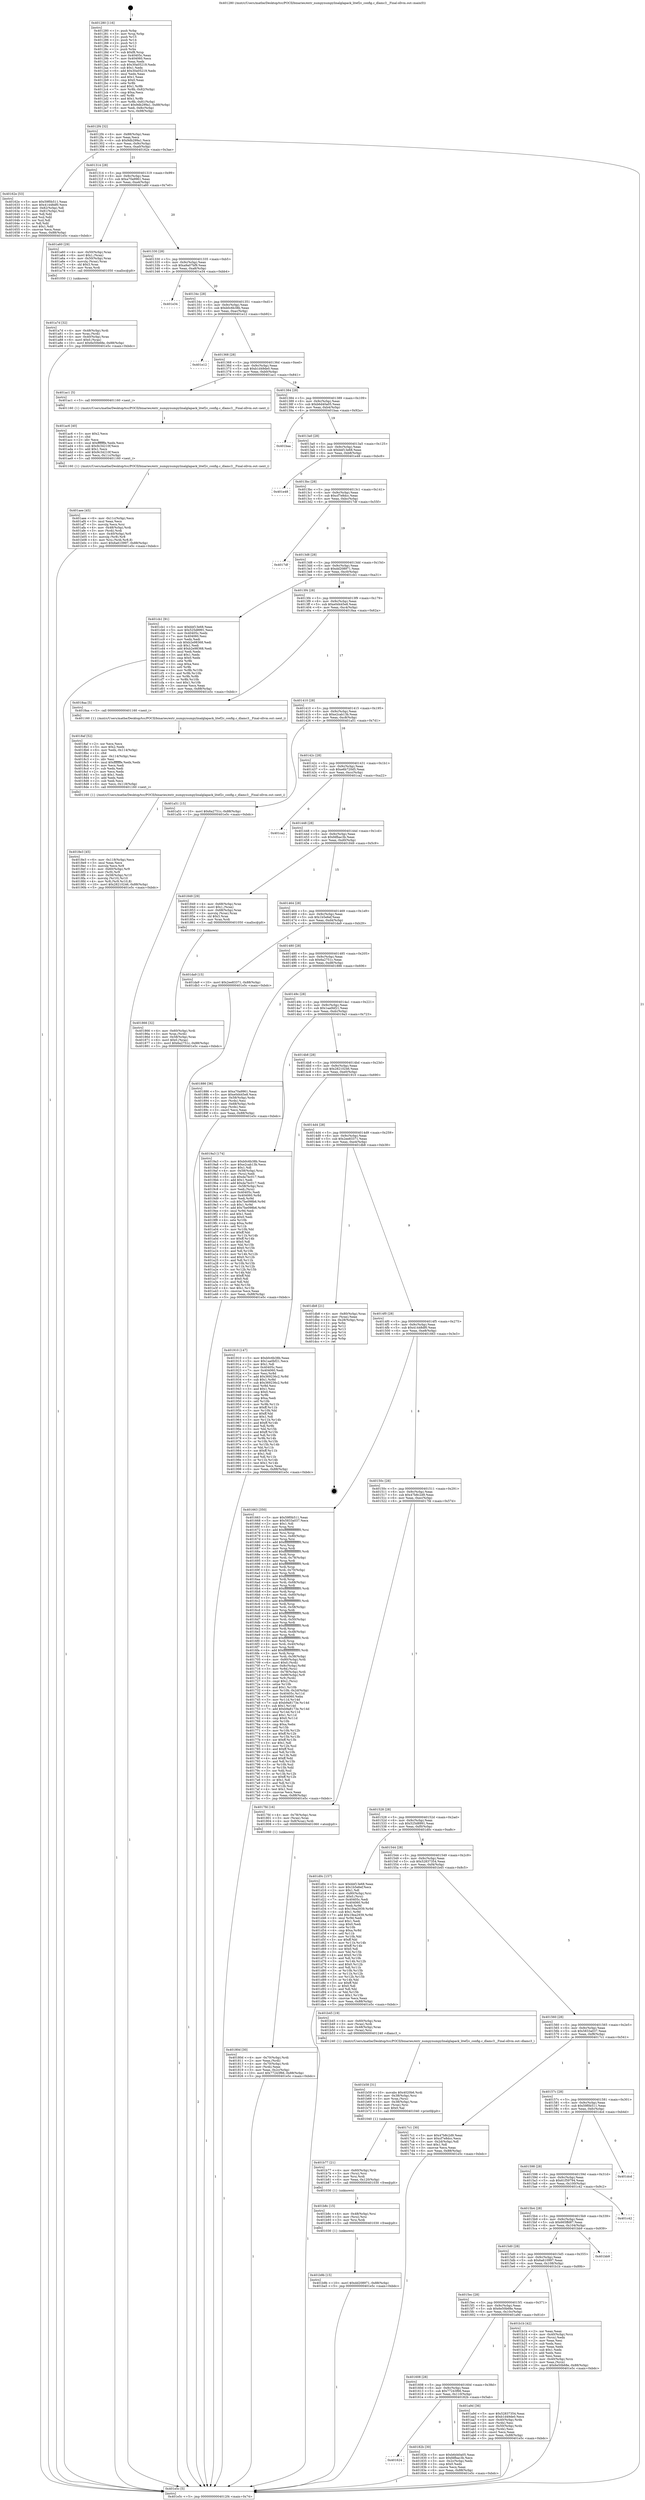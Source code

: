 digraph "0x401280" {
  label = "0x401280 (/mnt/c/Users/mathe/Desktop/tcc/POCII/binaries/extr_numpynumpylinalglapack_litef2c_config.c_dlamc3__Final-ollvm.out::main(0))"
  labelloc = "t"
  node[shape=record]

  Entry [label="",width=0.3,height=0.3,shape=circle,fillcolor=black,style=filled]
  "0x4012f4" [label="{
     0x4012f4 [32]\l
     | [instrs]\l
     &nbsp;&nbsp;0x4012f4 \<+6\>: mov -0x88(%rbp),%eax\l
     &nbsp;&nbsp;0x4012fa \<+2\>: mov %eax,%ecx\l
     &nbsp;&nbsp;0x4012fc \<+6\>: sub $0x9db299a1,%ecx\l
     &nbsp;&nbsp;0x401302 \<+6\>: mov %eax,-0x9c(%rbp)\l
     &nbsp;&nbsp;0x401308 \<+6\>: mov %ecx,-0xa0(%rbp)\l
     &nbsp;&nbsp;0x40130e \<+6\>: je 000000000040162e \<main+0x3ae\>\l
  }"]
  "0x40162e" [label="{
     0x40162e [53]\l
     | [instrs]\l
     &nbsp;&nbsp;0x40162e \<+5\>: mov $0x59f0b511,%eax\l
     &nbsp;&nbsp;0x401633 \<+5\>: mov $0x41448df0,%ecx\l
     &nbsp;&nbsp;0x401638 \<+6\>: mov -0x82(%rbp),%dl\l
     &nbsp;&nbsp;0x40163e \<+7\>: mov -0x81(%rbp),%sil\l
     &nbsp;&nbsp;0x401645 \<+3\>: mov %dl,%dil\l
     &nbsp;&nbsp;0x401648 \<+3\>: and %sil,%dil\l
     &nbsp;&nbsp;0x40164b \<+3\>: xor %sil,%dl\l
     &nbsp;&nbsp;0x40164e \<+3\>: or %dl,%dil\l
     &nbsp;&nbsp;0x401651 \<+4\>: test $0x1,%dil\l
     &nbsp;&nbsp;0x401655 \<+3\>: cmovne %ecx,%eax\l
     &nbsp;&nbsp;0x401658 \<+6\>: mov %eax,-0x88(%rbp)\l
     &nbsp;&nbsp;0x40165e \<+5\>: jmp 0000000000401e5c \<main+0xbdc\>\l
  }"]
  "0x401314" [label="{
     0x401314 [28]\l
     | [instrs]\l
     &nbsp;&nbsp;0x401314 \<+5\>: jmp 0000000000401319 \<main+0x99\>\l
     &nbsp;&nbsp;0x401319 \<+6\>: mov -0x9c(%rbp),%eax\l
     &nbsp;&nbsp;0x40131f \<+5\>: sub $0xa70a9961,%eax\l
     &nbsp;&nbsp;0x401324 \<+6\>: mov %eax,-0xa4(%rbp)\l
     &nbsp;&nbsp;0x40132a \<+6\>: je 0000000000401a60 \<main+0x7e0\>\l
  }"]
  "0x401e5c" [label="{
     0x401e5c [5]\l
     | [instrs]\l
     &nbsp;&nbsp;0x401e5c \<+5\>: jmp 00000000004012f4 \<main+0x74\>\l
  }"]
  "0x401280" [label="{
     0x401280 [116]\l
     | [instrs]\l
     &nbsp;&nbsp;0x401280 \<+1\>: push %rbp\l
     &nbsp;&nbsp;0x401281 \<+3\>: mov %rsp,%rbp\l
     &nbsp;&nbsp;0x401284 \<+2\>: push %r15\l
     &nbsp;&nbsp;0x401286 \<+2\>: push %r14\l
     &nbsp;&nbsp;0x401288 \<+2\>: push %r13\l
     &nbsp;&nbsp;0x40128a \<+2\>: push %r12\l
     &nbsp;&nbsp;0x40128c \<+1\>: push %rbx\l
     &nbsp;&nbsp;0x40128d \<+7\>: sub $0xf8,%rsp\l
     &nbsp;&nbsp;0x401294 \<+7\>: mov 0x40405c,%eax\l
     &nbsp;&nbsp;0x40129b \<+7\>: mov 0x404060,%ecx\l
     &nbsp;&nbsp;0x4012a2 \<+2\>: mov %eax,%edx\l
     &nbsp;&nbsp;0x4012a4 \<+6\>: sub $0x30a05219,%edx\l
     &nbsp;&nbsp;0x4012aa \<+3\>: sub $0x1,%edx\l
     &nbsp;&nbsp;0x4012ad \<+6\>: add $0x30a05219,%edx\l
     &nbsp;&nbsp;0x4012b3 \<+3\>: imul %edx,%eax\l
     &nbsp;&nbsp;0x4012b6 \<+3\>: and $0x1,%eax\l
     &nbsp;&nbsp;0x4012b9 \<+3\>: cmp $0x0,%eax\l
     &nbsp;&nbsp;0x4012bc \<+4\>: sete %r8b\l
     &nbsp;&nbsp;0x4012c0 \<+4\>: and $0x1,%r8b\l
     &nbsp;&nbsp;0x4012c4 \<+7\>: mov %r8b,-0x82(%rbp)\l
     &nbsp;&nbsp;0x4012cb \<+3\>: cmp $0xa,%ecx\l
     &nbsp;&nbsp;0x4012ce \<+4\>: setl %r8b\l
     &nbsp;&nbsp;0x4012d2 \<+4\>: and $0x1,%r8b\l
     &nbsp;&nbsp;0x4012d6 \<+7\>: mov %r8b,-0x81(%rbp)\l
     &nbsp;&nbsp;0x4012dd \<+10\>: movl $0x9db299a1,-0x88(%rbp)\l
     &nbsp;&nbsp;0x4012e7 \<+6\>: mov %edi,-0x8c(%rbp)\l
     &nbsp;&nbsp;0x4012ed \<+7\>: mov %rsi,-0x98(%rbp)\l
  }"]
  Exit [label="",width=0.3,height=0.3,shape=circle,fillcolor=black,style=filled,peripheries=2]
  "0x401a60" [label="{
     0x401a60 [29]\l
     | [instrs]\l
     &nbsp;&nbsp;0x401a60 \<+4\>: mov -0x50(%rbp),%rax\l
     &nbsp;&nbsp;0x401a64 \<+6\>: movl $0x1,(%rax)\l
     &nbsp;&nbsp;0x401a6a \<+4\>: mov -0x50(%rbp),%rax\l
     &nbsp;&nbsp;0x401a6e \<+3\>: movslq (%rax),%rax\l
     &nbsp;&nbsp;0x401a71 \<+4\>: shl $0x3,%rax\l
     &nbsp;&nbsp;0x401a75 \<+3\>: mov %rax,%rdi\l
     &nbsp;&nbsp;0x401a78 \<+5\>: call 0000000000401050 \<malloc@plt\>\l
     | [calls]\l
     &nbsp;&nbsp;0x401050 \{1\} (unknown)\l
  }"]
  "0x401330" [label="{
     0x401330 [28]\l
     | [instrs]\l
     &nbsp;&nbsp;0x401330 \<+5\>: jmp 0000000000401335 \<main+0xb5\>\l
     &nbsp;&nbsp;0x401335 \<+6\>: mov -0x9c(%rbp),%eax\l
     &nbsp;&nbsp;0x40133b \<+5\>: sub $0xa9a07bf9,%eax\l
     &nbsp;&nbsp;0x401340 \<+6\>: mov %eax,-0xa8(%rbp)\l
     &nbsp;&nbsp;0x401346 \<+6\>: je 0000000000401e34 \<main+0xbb4\>\l
  }"]
  "0x401b9b" [label="{
     0x401b9b [15]\l
     | [instrs]\l
     &nbsp;&nbsp;0x401b9b \<+10\>: movl $0xdd208971,-0x88(%rbp)\l
     &nbsp;&nbsp;0x401ba5 \<+5\>: jmp 0000000000401e5c \<main+0xbdc\>\l
  }"]
  "0x401e34" [label="{
     0x401e34\l
  }", style=dashed]
  "0x40134c" [label="{
     0x40134c [28]\l
     | [instrs]\l
     &nbsp;&nbsp;0x40134c \<+5\>: jmp 0000000000401351 \<main+0xd1\>\l
     &nbsp;&nbsp;0x401351 \<+6\>: mov -0x9c(%rbp),%eax\l
     &nbsp;&nbsp;0x401357 \<+5\>: sub $0xb0c6b38b,%eax\l
     &nbsp;&nbsp;0x40135c \<+6\>: mov %eax,-0xac(%rbp)\l
     &nbsp;&nbsp;0x401362 \<+6\>: je 0000000000401e12 \<main+0xb92\>\l
  }"]
  "0x401b8c" [label="{
     0x401b8c [15]\l
     | [instrs]\l
     &nbsp;&nbsp;0x401b8c \<+4\>: mov -0x48(%rbp),%rsi\l
     &nbsp;&nbsp;0x401b90 \<+3\>: mov (%rsi),%rsi\l
     &nbsp;&nbsp;0x401b93 \<+3\>: mov %rsi,%rdi\l
     &nbsp;&nbsp;0x401b96 \<+5\>: call 0000000000401030 \<free@plt\>\l
     | [calls]\l
     &nbsp;&nbsp;0x401030 \{1\} (unknown)\l
  }"]
  "0x401e12" [label="{
     0x401e12\l
  }", style=dashed]
  "0x401368" [label="{
     0x401368 [28]\l
     | [instrs]\l
     &nbsp;&nbsp;0x401368 \<+5\>: jmp 000000000040136d \<main+0xed\>\l
     &nbsp;&nbsp;0x40136d \<+6\>: mov -0x9c(%rbp),%eax\l
     &nbsp;&nbsp;0x401373 \<+5\>: sub $0xb1d49de0,%eax\l
     &nbsp;&nbsp;0x401378 \<+6\>: mov %eax,-0xb0(%rbp)\l
     &nbsp;&nbsp;0x40137e \<+6\>: je 0000000000401ac1 \<main+0x841\>\l
  }"]
  "0x401b77" [label="{
     0x401b77 [21]\l
     | [instrs]\l
     &nbsp;&nbsp;0x401b77 \<+4\>: mov -0x60(%rbp),%rsi\l
     &nbsp;&nbsp;0x401b7b \<+3\>: mov (%rsi),%rsi\l
     &nbsp;&nbsp;0x401b7e \<+3\>: mov %rsi,%rdi\l
     &nbsp;&nbsp;0x401b81 \<+6\>: mov %eax,-0x120(%rbp)\l
     &nbsp;&nbsp;0x401b87 \<+5\>: call 0000000000401030 \<free@plt\>\l
     | [calls]\l
     &nbsp;&nbsp;0x401030 \{1\} (unknown)\l
  }"]
  "0x401ac1" [label="{
     0x401ac1 [5]\l
     | [instrs]\l
     &nbsp;&nbsp;0x401ac1 \<+5\>: call 0000000000401160 \<next_i\>\l
     | [calls]\l
     &nbsp;&nbsp;0x401160 \{1\} (/mnt/c/Users/mathe/Desktop/tcc/POCII/binaries/extr_numpynumpylinalglapack_litef2c_config.c_dlamc3__Final-ollvm.out::next_i)\l
  }"]
  "0x401384" [label="{
     0x401384 [28]\l
     | [instrs]\l
     &nbsp;&nbsp;0x401384 \<+5\>: jmp 0000000000401389 \<main+0x109\>\l
     &nbsp;&nbsp;0x401389 \<+6\>: mov -0x9c(%rbp),%eax\l
     &nbsp;&nbsp;0x40138f \<+5\>: sub $0xb6d40a05,%eax\l
     &nbsp;&nbsp;0x401394 \<+6\>: mov %eax,-0xb4(%rbp)\l
     &nbsp;&nbsp;0x40139a \<+6\>: je 0000000000401baa \<main+0x92a\>\l
  }"]
  "0x401b58" [label="{
     0x401b58 [31]\l
     | [instrs]\l
     &nbsp;&nbsp;0x401b58 \<+10\>: movabs $0x4020b6,%rdi\l
     &nbsp;&nbsp;0x401b62 \<+4\>: mov -0x38(%rbp),%rsi\l
     &nbsp;&nbsp;0x401b66 \<+3\>: mov %rax,(%rsi)\l
     &nbsp;&nbsp;0x401b69 \<+4\>: mov -0x38(%rbp),%rax\l
     &nbsp;&nbsp;0x401b6d \<+3\>: mov (%rax),%rsi\l
     &nbsp;&nbsp;0x401b70 \<+2\>: mov $0x0,%al\l
     &nbsp;&nbsp;0x401b72 \<+5\>: call 0000000000401040 \<printf@plt\>\l
     | [calls]\l
     &nbsp;&nbsp;0x401040 \{1\} (unknown)\l
  }"]
  "0x401baa" [label="{
     0x401baa\l
  }", style=dashed]
  "0x4013a0" [label="{
     0x4013a0 [28]\l
     | [instrs]\l
     &nbsp;&nbsp;0x4013a0 \<+5\>: jmp 00000000004013a5 \<main+0x125\>\l
     &nbsp;&nbsp;0x4013a5 \<+6\>: mov -0x9c(%rbp),%eax\l
     &nbsp;&nbsp;0x4013ab \<+5\>: sub $0xbbf13e68,%eax\l
     &nbsp;&nbsp;0x4013b0 \<+6\>: mov %eax,-0xb8(%rbp)\l
     &nbsp;&nbsp;0x4013b6 \<+6\>: je 0000000000401e48 \<main+0xbc8\>\l
  }"]
  "0x401aee" [label="{
     0x401aee [45]\l
     | [instrs]\l
     &nbsp;&nbsp;0x401aee \<+6\>: mov -0x11c(%rbp),%ecx\l
     &nbsp;&nbsp;0x401af4 \<+3\>: imul %eax,%ecx\l
     &nbsp;&nbsp;0x401af7 \<+3\>: movslq %ecx,%rsi\l
     &nbsp;&nbsp;0x401afa \<+4\>: mov -0x48(%rbp),%rdi\l
     &nbsp;&nbsp;0x401afe \<+3\>: mov (%rdi),%rdi\l
     &nbsp;&nbsp;0x401b01 \<+4\>: mov -0x40(%rbp),%r8\l
     &nbsp;&nbsp;0x401b05 \<+3\>: movslq (%r8),%r8\l
     &nbsp;&nbsp;0x401b08 \<+4\>: mov %rsi,(%rdi,%r8,8)\l
     &nbsp;&nbsp;0x401b0c \<+10\>: movl $0x6a610997,-0x88(%rbp)\l
     &nbsp;&nbsp;0x401b16 \<+5\>: jmp 0000000000401e5c \<main+0xbdc\>\l
  }"]
  "0x401e48" [label="{
     0x401e48\l
  }", style=dashed]
  "0x4013bc" [label="{
     0x4013bc [28]\l
     | [instrs]\l
     &nbsp;&nbsp;0x4013bc \<+5\>: jmp 00000000004013c1 \<main+0x141\>\l
     &nbsp;&nbsp;0x4013c1 \<+6\>: mov -0x9c(%rbp),%eax\l
     &nbsp;&nbsp;0x4013c7 \<+5\>: sub $0xcf7e8dcc,%eax\l
     &nbsp;&nbsp;0x4013cc \<+6\>: mov %eax,-0xbc(%rbp)\l
     &nbsp;&nbsp;0x4013d2 \<+6\>: je 00000000004017df \<main+0x55f\>\l
  }"]
  "0x401ac6" [label="{
     0x401ac6 [40]\l
     | [instrs]\l
     &nbsp;&nbsp;0x401ac6 \<+5\>: mov $0x2,%ecx\l
     &nbsp;&nbsp;0x401acb \<+1\>: cltd\l
     &nbsp;&nbsp;0x401acc \<+2\>: idiv %ecx\l
     &nbsp;&nbsp;0x401ace \<+6\>: imul $0xfffffffe,%edx,%ecx\l
     &nbsp;&nbsp;0x401ad4 \<+6\>: sub $0x9c34210f,%ecx\l
     &nbsp;&nbsp;0x401ada \<+3\>: add $0x1,%ecx\l
     &nbsp;&nbsp;0x401add \<+6\>: add $0x9c34210f,%ecx\l
     &nbsp;&nbsp;0x401ae3 \<+6\>: mov %ecx,-0x11c(%rbp)\l
     &nbsp;&nbsp;0x401ae9 \<+5\>: call 0000000000401160 \<next_i\>\l
     | [calls]\l
     &nbsp;&nbsp;0x401160 \{1\} (/mnt/c/Users/mathe/Desktop/tcc/POCII/binaries/extr_numpynumpylinalglapack_litef2c_config.c_dlamc3__Final-ollvm.out::next_i)\l
  }"]
  "0x4017df" [label="{
     0x4017df\l
  }", style=dashed]
  "0x4013d8" [label="{
     0x4013d8 [28]\l
     | [instrs]\l
     &nbsp;&nbsp;0x4013d8 \<+5\>: jmp 00000000004013dd \<main+0x15d\>\l
     &nbsp;&nbsp;0x4013dd \<+6\>: mov -0x9c(%rbp),%eax\l
     &nbsp;&nbsp;0x4013e3 \<+5\>: sub $0xdd208971,%eax\l
     &nbsp;&nbsp;0x4013e8 \<+6\>: mov %eax,-0xc0(%rbp)\l
     &nbsp;&nbsp;0x4013ee \<+6\>: je 0000000000401cb1 \<main+0xa31\>\l
  }"]
  "0x401a7d" [label="{
     0x401a7d [32]\l
     | [instrs]\l
     &nbsp;&nbsp;0x401a7d \<+4\>: mov -0x48(%rbp),%rdi\l
     &nbsp;&nbsp;0x401a81 \<+3\>: mov %rax,(%rdi)\l
     &nbsp;&nbsp;0x401a84 \<+4\>: mov -0x40(%rbp),%rax\l
     &nbsp;&nbsp;0x401a88 \<+6\>: movl $0x0,(%rax)\l
     &nbsp;&nbsp;0x401a8e \<+10\>: movl $0x6e50b68e,-0x88(%rbp)\l
     &nbsp;&nbsp;0x401a98 \<+5\>: jmp 0000000000401e5c \<main+0xbdc\>\l
  }"]
  "0x401cb1" [label="{
     0x401cb1 [91]\l
     | [instrs]\l
     &nbsp;&nbsp;0x401cb1 \<+5\>: mov $0xbbf13e68,%eax\l
     &nbsp;&nbsp;0x401cb6 \<+5\>: mov $0x525d8991,%ecx\l
     &nbsp;&nbsp;0x401cbb \<+7\>: mov 0x40405c,%edx\l
     &nbsp;&nbsp;0x401cc2 \<+7\>: mov 0x404060,%esi\l
     &nbsp;&nbsp;0x401cc9 \<+2\>: mov %edx,%edi\l
     &nbsp;&nbsp;0x401ccb \<+6\>: sub $0xb2e98368,%edi\l
     &nbsp;&nbsp;0x401cd1 \<+3\>: sub $0x1,%edi\l
     &nbsp;&nbsp;0x401cd4 \<+6\>: add $0xb2e98368,%edi\l
     &nbsp;&nbsp;0x401cda \<+3\>: imul %edi,%edx\l
     &nbsp;&nbsp;0x401cdd \<+3\>: and $0x1,%edx\l
     &nbsp;&nbsp;0x401ce0 \<+3\>: cmp $0x0,%edx\l
     &nbsp;&nbsp;0x401ce3 \<+4\>: sete %r8b\l
     &nbsp;&nbsp;0x401ce7 \<+3\>: cmp $0xa,%esi\l
     &nbsp;&nbsp;0x401cea \<+4\>: setl %r9b\l
     &nbsp;&nbsp;0x401cee \<+3\>: mov %r8b,%r10b\l
     &nbsp;&nbsp;0x401cf1 \<+3\>: and %r9b,%r10b\l
     &nbsp;&nbsp;0x401cf4 \<+3\>: xor %r9b,%r8b\l
     &nbsp;&nbsp;0x401cf7 \<+3\>: or %r8b,%r10b\l
     &nbsp;&nbsp;0x401cfa \<+4\>: test $0x1,%r10b\l
     &nbsp;&nbsp;0x401cfe \<+3\>: cmovne %ecx,%eax\l
     &nbsp;&nbsp;0x401d01 \<+6\>: mov %eax,-0x88(%rbp)\l
     &nbsp;&nbsp;0x401d07 \<+5\>: jmp 0000000000401e5c \<main+0xbdc\>\l
  }"]
  "0x4013f4" [label="{
     0x4013f4 [28]\l
     | [instrs]\l
     &nbsp;&nbsp;0x4013f4 \<+5\>: jmp 00000000004013f9 \<main+0x179\>\l
     &nbsp;&nbsp;0x4013f9 \<+6\>: mov -0x9c(%rbp),%eax\l
     &nbsp;&nbsp;0x4013ff \<+5\>: sub $0xe0d445e8,%eax\l
     &nbsp;&nbsp;0x401404 \<+6\>: mov %eax,-0xc4(%rbp)\l
     &nbsp;&nbsp;0x40140a \<+6\>: je 00000000004018aa \<main+0x62a\>\l
  }"]
  "0x4018e3" [label="{
     0x4018e3 [45]\l
     | [instrs]\l
     &nbsp;&nbsp;0x4018e3 \<+6\>: mov -0x118(%rbp),%ecx\l
     &nbsp;&nbsp;0x4018e9 \<+3\>: imul %eax,%ecx\l
     &nbsp;&nbsp;0x4018ec \<+3\>: movslq %ecx,%r8\l
     &nbsp;&nbsp;0x4018ef \<+4\>: mov -0x60(%rbp),%r9\l
     &nbsp;&nbsp;0x4018f3 \<+3\>: mov (%r9),%r9\l
     &nbsp;&nbsp;0x4018f6 \<+4\>: mov -0x58(%rbp),%r10\l
     &nbsp;&nbsp;0x4018fa \<+3\>: movslq (%r10),%r10\l
     &nbsp;&nbsp;0x4018fd \<+4\>: mov %r8,(%r9,%r10,8)\l
     &nbsp;&nbsp;0x401901 \<+10\>: movl $0x28210246,-0x88(%rbp)\l
     &nbsp;&nbsp;0x40190b \<+5\>: jmp 0000000000401e5c \<main+0xbdc\>\l
  }"]
  "0x4018aa" [label="{
     0x4018aa [5]\l
     | [instrs]\l
     &nbsp;&nbsp;0x4018aa \<+5\>: call 0000000000401160 \<next_i\>\l
     | [calls]\l
     &nbsp;&nbsp;0x401160 \{1\} (/mnt/c/Users/mathe/Desktop/tcc/POCII/binaries/extr_numpynumpylinalglapack_litef2c_config.c_dlamc3__Final-ollvm.out::next_i)\l
  }"]
  "0x401410" [label="{
     0x401410 [28]\l
     | [instrs]\l
     &nbsp;&nbsp;0x401410 \<+5\>: jmp 0000000000401415 \<main+0x195\>\l
     &nbsp;&nbsp;0x401415 \<+6\>: mov -0x9c(%rbp),%eax\l
     &nbsp;&nbsp;0x40141b \<+5\>: sub $0xe2cab13b,%eax\l
     &nbsp;&nbsp;0x401420 \<+6\>: mov %eax,-0xc8(%rbp)\l
     &nbsp;&nbsp;0x401426 \<+6\>: je 0000000000401a51 \<main+0x7d1\>\l
  }"]
  "0x4018af" [label="{
     0x4018af [52]\l
     | [instrs]\l
     &nbsp;&nbsp;0x4018af \<+2\>: xor %ecx,%ecx\l
     &nbsp;&nbsp;0x4018b1 \<+5\>: mov $0x2,%edx\l
     &nbsp;&nbsp;0x4018b6 \<+6\>: mov %edx,-0x114(%rbp)\l
     &nbsp;&nbsp;0x4018bc \<+1\>: cltd\l
     &nbsp;&nbsp;0x4018bd \<+6\>: mov -0x114(%rbp),%esi\l
     &nbsp;&nbsp;0x4018c3 \<+2\>: idiv %esi\l
     &nbsp;&nbsp;0x4018c5 \<+6\>: imul $0xfffffffe,%edx,%edx\l
     &nbsp;&nbsp;0x4018cb \<+2\>: mov %ecx,%edi\l
     &nbsp;&nbsp;0x4018cd \<+2\>: sub %edx,%edi\l
     &nbsp;&nbsp;0x4018cf \<+2\>: mov %ecx,%edx\l
     &nbsp;&nbsp;0x4018d1 \<+3\>: sub $0x1,%edx\l
     &nbsp;&nbsp;0x4018d4 \<+2\>: add %edx,%edi\l
     &nbsp;&nbsp;0x4018d6 \<+2\>: sub %edi,%ecx\l
     &nbsp;&nbsp;0x4018d8 \<+6\>: mov %ecx,-0x118(%rbp)\l
     &nbsp;&nbsp;0x4018de \<+5\>: call 0000000000401160 \<next_i\>\l
     | [calls]\l
     &nbsp;&nbsp;0x401160 \{1\} (/mnt/c/Users/mathe/Desktop/tcc/POCII/binaries/extr_numpynumpylinalglapack_litef2c_config.c_dlamc3__Final-ollvm.out::next_i)\l
  }"]
  "0x401a51" [label="{
     0x401a51 [15]\l
     | [instrs]\l
     &nbsp;&nbsp;0x401a51 \<+10\>: movl $0x6a2751c,-0x88(%rbp)\l
     &nbsp;&nbsp;0x401a5b \<+5\>: jmp 0000000000401e5c \<main+0xbdc\>\l
  }"]
  "0x40142c" [label="{
     0x40142c [28]\l
     | [instrs]\l
     &nbsp;&nbsp;0x40142c \<+5\>: jmp 0000000000401431 \<main+0x1b1\>\l
     &nbsp;&nbsp;0x401431 \<+6\>: mov -0x9c(%rbp),%eax\l
     &nbsp;&nbsp;0x401437 \<+5\>: sub $0xe6b720d5,%eax\l
     &nbsp;&nbsp;0x40143c \<+6\>: mov %eax,-0xcc(%rbp)\l
     &nbsp;&nbsp;0x401442 \<+6\>: je 0000000000401ca2 \<main+0xa22\>\l
  }"]
  "0x401866" [label="{
     0x401866 [32]\l
     | [instrs]\l
     &nbsp;&nbsp;0x401866 \<+4\>: mov -0x60(%rbp),%rdi\l
     &nbsp;&nbsp;0x40186a \<+3\>: mov %rax,(%rdi)\l
     &nbsp;&nbsp;0x40186d \<+4\>: mov -0x58(%rbp),%rax\l
     &nbsp;&nbsp;0x401871 \<+6\>: movl $0x0,(%rax)\l
     &nbsp;&nbsp;0x401877 \<+10\>: movl $0x6a2751c,-0x88(%rbp)\l
     &nbsp;&nbsp;0x401881 \<+5\>: jmp 0000000000401e5c \<main+0xbdc\>\l
  }"]
  "0x401ca2" [label="{
     0x401ca2\l
  }", style=dashed]
  "0x401448" [label="{
     0x401448 [28]\l
     | [instrs]\l
     &nbsp;&nbsp;0x401448 \<+5\>: jmp 000000000040144d \<main+0x1cd\>\l
     &nbsp;&nbsp;0x40144d \<+6\>: mov -0x9c(%rbp),%eax\l
     &nbsp;&nbsp;0x401453 \<+5\>: sub $0xfdfbac3b,%eax\l
     &nbsp;&nbsp;0x401458 \<+6\>: mov %eax,-0xd0(%rbp)\l
     &nbsp;&nbsp;0x40145e \<+6\>: je 0000000000401849 \<main+0x5c9\>\l
  }"]
  "0x401624" [label="{
     0x401624\l
  }", style=dashed]
  "0x401849" [label="{
     0x401849 [29]\l
     | [instrs]\l
     &nbsp;&nbsp;0x401849 \<+4\>: mov -0x68(%rbp),%rax\l
     &nbsp;&nbsp;0x40184d \<+6\>: movl $0x1,(%rax)\l
     &nbsp;&nbsp;0x401853 \<+4\>: mov -0x68(%rbp),%rax\l
     &nbsp;&nbsp;0x401857 \<+3\>: movslq (%rax),%rax\l
     &nbsp;&nbsp;0x40185a \<+4\>: shl $0x3,%rax\l
     &nbsp;&nbsp;0x40185e \<+3\>: mov %rax,%rdi\l
     &nbsp;&nbsp;0x401861 \<+5\>: call 0000000000401050 \<malloc@plt\>\l
     | [calls]\l
     &nbsp;&nbsp;0x401050 \{1\} (unknown)\l
  }"]
  "0x401464" [label="{
     0x401464 [28]\l
     | [instrs]\l
     &nbsp;&nbsp;0x401464 \<+5\>: jmp 0000000000401469 \<main+0x1e9\>\l
     &nbsp;&nbsp;0x401469 \<+6\>: mov -0x9c(%rbp),%eax\l
     &nbsp;&nbsp;0x40146f \<+5\>: sub $0x1b5e6ef,%eax\l
     &nbsp;&nbsp;0x401474 \<+6\>: mov %eax,-0xd4(%rbp)\l
     &nbsp;&nbsp;0x40147a \<+6\>: je 0000000000401da9 \<main+0xb29\>\l
  }"]
  "0x40182b" [label="{
     0x40182b [30]\l
     | [instrs]\l
     &nbsp;&nbsp;0x40182b \<+5\>: mov $0xb6d40a05,%eax\l
     &nbsp;&nbsp;0x401830 \<+5\>: mov $0xfdfbac3b,%ecx\l
     &nbsp;&nbsp;0x401835 \<+3\>: mov -0x2c(%rbp),%edx\l
     &nbsp;&nbsp;0x401838 \<+3\>: cmp $0x0,%edx\l
     &nbsp;&nbsp;0x40183b \<+3\>: cmove %ecx,%eax\l
     &nbsp;&nbsp;0x40183e \<+6\>: mov %eax,-0x88(%rbp)\l
     &nbsp;&nbsp;0x401844 \<+5\>: jmp 0000000000401e5c \<main+0xbdc\>\l
  }"]
  "0x401da9" [label="{
     0x401da9 [15]\l
     | [instrs]\l
     &nbsp;&nbsp;0x401da9 \<+10\>: movl $0x2ee83371,-0x88(%rbp)\l
     &nbsp;&nbsp;0x401db3 \<+5\>: jmp 0000000000401e5c \<main+0xbdc\>\l
  }"]
  "0x401480" [label="{
     0x401480 [28]\l
     | [instrs]\l
     &nbsp;&nbsp;0x401480 \<+5\>: jmp 0000000000401485 \<main+0x205\>\l
     &nbsp;&nbsp;0x401485 \<+6\>: mov -0x9c(%rbp),%eax\l
     &nbsp;&nbsp;0x40148b \<+5\>: sub $0x6a2751c,%eax\l
     &nbsp;&nbsp;0x401490 \<+6\>: mov %eax,-0xd8(%rbp)\l
     &nbsp;&nbsp;0x401496 \<+6\>: je 0000000000401886 \<main+0x606\>\l
  }"]
  "0x401608" [label="{
     0x401608 [28]\l
     | [instrs]\l
     &nbsp;&nbsp;0x401608 \<+5\>: jmp 000000000040160d \<main+0x38d\>\l
     &nbsp;&nbsp;0x40160d \<+6\>: mov -0x9c(%rbp),%eax\l
     &nbsp;&nbsp;0x401613 \<+5\>: sub $0x77243f66,%eax\l
     &nbsp;&nbsp;0x401618 \<+6\>: mov %eax,-0x110(%rbp)\l
     &nbsp;&nbsp;0x40161e \<+6\>: je 000000000040182b \<main+0x5ab\>\l
  }"]
  "0x401886" [label="{
     0x401886 [36]\l
     | [instrs]\l
     &nbsp;&nbsp;0x401886 \<+5\>: mov $0xa70a9961,%eax\l
     &nbsp;&nbsp;0x40188b \<+5\>: mov $0xe0d445e8,%ecx\l
     &nbsp;&nbsp;0x401890 \<+4\>: mov -0x58(%rbp),%rdx\l
     &nbsp;&nbsp;0x401894 \<+2\>: mov (%rdx),%esi\l
     &nbsp;&nbsp;0x401896 \<+4\>: mov -0x68(%rbp),%rdx\l
     &nbsp;&nbsp;0x40189a \<+2\>: cmp (%rdx),%esi\l
     &nbsp;&nbsp;0x40189c \<+3\>: cmovl %ecx,%eax\l
     &nbsp;&nbsp;0x40189f \<+6\>: mov %eax,-0x88(%rbp)\l
     &nbsp;&nbsp;0x4018a5 \<+5\>: jmp 0000000000401e5c \<main+0xbdc\>\l
  }"]
  "0x40149c" [label="{
     0x40149c [28]\l
     | [instrs]\l
     &nbsp;&nbsp;0x40149c \<+5\>: jmp 00000000004014a1 \<main+0x221\>\l
     &nbsp;&nbsp;0x4014a1 \<+6\>: mov -0x9c(%rbp),%eax\l
     &nbsp;&nbsp;0x4014a7 \<+5\>: sub $0x1aa0bf21,%eax\l
     &nbsp;&nbsp;0x4014ac \<+6\>: mov %eax,-0xdc(%rbp)\l
     &nbsp;&nbsp;0x4014b2 \<+6\>: je 00000000004019a3 \<main+0x723\>\l
  }"]
  "0x401a9d" [label="{
     0x401a9d [36]\l
     | [instrs]\l
     &nbsp;&nbsp;0x401a9d \<+5\>: mov $0x52837354,%eax\l
     &nbsp;&nbsp;0x401aa2 \<+5\>: mov $0xb1d49de0,%ecx\l
     &nbsp;&nbsp;0x401aa7 \<+4\>: mov -0x40(%rbp),%rdx\l
     &nbsp;&nbsp;0x401aab \<+2\>: mov (%rdx),%esi\l
     &nbsp;&nbsp;0x401aad \<+4\>: mov -0x50(%rbp),%rdx\l
     &nbsp;&nbsp;0x401ab1 \<+2\>: cmp (%rdx),%esi\l
     &nbsp;&nbsp;0x401ab3 \<+3\>: cmovl %ecx,%eax\l
     &nbsp;&nbsp;0x401ab6 \<+6\>: mov %eax,-0x88(%rbp)\l
     &nbsp;&nbsp;0x401abc \<+5\>: jmp 0000000000401e5c \<main+0xbdc\>\l
  }"]
  "0x4019a3" [label="{
     0x4019a3 [174]\l
     | [instrs]\l
     &nbsp;&nbsp;0x4019a3 \<+5\>: mov $0xb0c6b38b,%eax\l
     &nbsp;&nbsp;0x4019a8 \<+5\>: mov $0xe2cab13b,%ecx\l
     &nbsp;&nbsp;0x4019ad \<+2\>: mov $0x1,%dl\l
     &nbsp;&nbsp;0x4019af \<+4\>: mov -0x58(%rbp),%rsi\l
     &nbsp;&nbsp;0x4019b3 \<+2\>: mov (%rsi),%edi\l
     &nbsp;&nbsp;0x4019b5 \<+6\>: sub $0xda7bc017,%edi\l
     &nbsp;&nbsp;0x4019bb \<+3\>: add $0x1,%edi\l
     &nbsp;&nbsp;0x4019be \<+6\>: add $0xda7bc017,%edi\l
     &nbsp;&nbsp;0x4019c4 \<+4\>: mov -0x58(%rbp),%rsi\l
     &nbsp;&nbsp;0x4019c8 \<+2\>: mov %edi,(%rsi)\l
     &nbsp;&nbsp;0x4019ca \<+7\>: mov 0x40405c,%edi\l
     &nbsp;&nbsp;0x4019d1 \<+8\>: mov 0x404060,%r8d\l
     &nbsp;&nbsp;0x4019d9 \<+3\>: mov %edi,%r9d\l
     &nbsp;&nbsp;0x4019dc \<+7\>: sub $0x7be098b6,%r9d\l
     &nbsp;&nbsp;0x4019e3 \<+4\>: sub $0x1,%r9d\l
     &nbsp;&nbsp;0x4019e7 \<+7\>: add $0x7be098b6,%r9d\l
     &nbsp;&nbsp;0x4019ee \<+4\>: imul %r9d,%edi\l
     &nbsp;&nbsp;0x4019f2 \<+3\>: and $0x1,%edi\l
     &nbsp;&nbsp;0x4019f5 \<+3\>: cmp $0x0,%edi\l
     &nbsp;&nbsp;0x4019f8 \<+4\>: sete %r10b\l
     &nbsp;&nbsp;0x4019fc \<+4\>: cmp $0xa,%r8d\l
     &nbsp;&nbsp;0x401a00 \<+4\>: setl %r11b\l
     &nbsp;&nbsp;0x401a04 \<+3\>: mov %r10b,%bl\l
     &nbsp;&nbsp;0x401a07 \<+3\>: xor $0xff,%bl\l
     &nbsp;&nbsp;0x401a0a \<+3\>: mov %r11b,%r14b\l
     &nbsp;&nbsp;0x401a0d \<+4\>: xor $0xff,%r14b\l
     &nbsp;&nbsp;0x401a11 \<+3\>: xor $0x0,%dl\l
     &nbsp;&nbsp;0x401a14 \<+3\>: mov %bl,%r15b\l
     &nbsp;&nbsp;0x401a17 \<+4\>: and $0x0,%r15b\l
     &nbsp;&nbsp;0x401a1b \<+3\>: and %dl,%r10b\l
     &nbsp;&nbsp;0x401a1e \<+3\>: mov %r14b,%r12b\l
     &nbsp;&nbsp;0x401a21 \<+4\>: and $0x0,%r12b\l
     &nbsp;&nbsp;0x401a25 \<+3\>: and %dl,%r11b\l
     &nbsp;&nbsp;0x401a28 \<+3\>: or %r10b,%r15b\l
     &nbsp;&nbsp;0x401a2b \<+3\>: or %r11b,%r12b\l
     &nbsp;&nbsp;0x401a2e \<+3\>: xor %r12b,%r15b\l
     &nbsp;&nbsp;0x401a31 \<+3\>: or %r14b,%bl\l
     &nbsp;&nbsp;0x401a34 \<+3\>: xor $0xff,%bl\l
     &nbsp;&nbsp;0x401a37 \<+3\>: or $0x0,%dl\l
     &nbsp;&nbsp;0x401a3a \<+2\>: and %dl,%bl\l
     &nbsp;&nbsp;0x401a3c \<+3\>: or %bl,%r15b\l
     &nbsp;&nbsp;0x401a3f \<+4\>: test $0x1,%r15b\l
     &nbsp;&nbsp;0x401a43 \<+3\>: cmovne %ecx,%eax\l
     &nbsp;&nbsp;0x401a46 \<+6\>: mov %eax,-0x88(%rbp)\l
     &nbsp;&nbsp;0x401a4c \<+5\>: jmp 0000000000401e5c \<main+0xbdc\>\l
  }"]
  "0x4014b8" [label="{
     0x4014b8 [28]\l
     | [instrs]\l
     &nbsp;&nbsp;0x4014b8 \<+5\>: jmp 00000000004014bd \<main+0x23d\>\l
     &nbsp;&nbsp;0x4014bd \<+6\>: mov -0x9c(%rbp),%eax\l
     &nbsp;&nbsp;0x4014c3 \<+5\>: sub $0x28210246,%eax\l
     &nbsp;&nbsp;0x4014c8 \<+6\>: mov %eax,-0xe0(%rbp)\l
     &nbsp;&nbsp;0x4014ce \<+6\>: je 0000000000401910 \<main+0x690\>\l
  }"]
  "0x4015ec" [label="{
     0x4015ec [28]\l
     | [instrs]\l
     &nbsp;&nbsp;0x4015ec \<+5\>: jmp 00000000004015f1 \<main+0x371\>\l
     &nbsp;&nbsp;0x4015f1 \<+6\>: mov -0x9c(%rbp),%eax\l
     &nbsp;&nbsp;0x4015f7 \<+5\>: sub $0x6e50b68e,%eax\l
     &nbsp;&nbsp;0x4015fc \<+6\>: mov %eax,-0x10c(%rbp)\l
     &nbsp;&nbsp;0x401602 \<+6\>: je 0000000000401a9d \<main+0x81d\>\l
  }"]
  "0x401910" [label="{
     0x401910 [147]\l
     | [instrs]\l
     &nbsp;&nbsp;0x401910 \<+5\>: mov $0xb0c6b38b,%eax\l
     &nbsp;&nbsp;0x401915 \<+5\>: mov $0x1aa0bf21,%ecx\l
     &nbsp;&nbsp;0x40191a \<+2\>: mov $0x1,%dl\l
     &nbsp;&nbsp;0x40191c \<+7\>: mov 0x40405c,%esi\l
     &nbsp;&nbsp;0x401923 \<+7\>: mov 0x404060,%edi\l
     &nbsp;&nbsp;0x40192a \<+3\>: mov %esi,%r8d\l
     &nbsp;&nbsp;0x40192d \<+7\>: add $0x369236c2,%r8d\l
     &nbsp;&nbsp;0x401934 \<+4\>: sub $0x1,%r8d\l
     &nbsp;&nbsp;0x401938 \<+7\>: sub $0x369236c2,%r8d\l
     &nbsp;&nbsp;0x40193f \<+4\>: imul %r8d,%esi\l
     &nbsp;&nbsp;0x401943 \<+3\>: and $0x1,%esi\l
     &nbsp;&nbsp;0x401946 \<+3\>: cmp $0x0,%esi\l
     &nbsp;&nbsp;0x401949 \<+4\>: sete %r9b\l
     &nbsp;&nbsp;0x40194d \<+3\>: cmp $0xa,%edi\l
     &nbsp;&nbsp;0x401950 \<+4\>: setl %r10b\l
     &nbsp;&nbsp;0x401954 \<+3\>: mov %r9b,%r11b\l
     &nbsp;&nbsp;0x401957 \<+4\>: xor $0xff,%r11b\l
     &nbsp;&nbsp;0x40195b \<+3\>: mov %r10b,%bl\l
     &nbsp;&nbsp;0x40195e \<+3\>: xor $0xff,%bl\l
     &nbsp;&nbsp;0x401961 \<+3\>: xor $0x1,%dl\l
     &nbsp;&nbsp;0x401964 \<+3\>: mov %r11b,%r14b\l
     &nbsp;&nbsp;0x401967 \<+4\>: and $0xff,%r14b\l
     &nbsp;&nbsp;0x40196b \<+3\>: and %dl,%r9b\l
     &nbsp;&nbsp;0x40196e \<+3\>: mov %bl,%r15b\l
     &nbsp;&nbsp;0x401971 \<+4\>: and $0xff,%r15b\l
     &nbsp;&nbsp;0x401975 \<+3\>: and %dl,%r10b\l
     &nbsp;&nbsp;0x401978 \<+3\>: or %r9b,%r14b\l
     &nbsp;&nbsp;0x40197b \<+3\>: or %r10b,%r15b\l
     &nbsp;&nbsp;0x40197e \<+3\>: xor %r15b,%r14b\l
     &nbsp;&nbsp;0x401981 \<+3\>: or %bl,%r11b\l
     &nbsp;&nbsp;0x401984 \<+4\>: xor $0xff,%r11b\l
     &nbsp;&nbsp;0x401988 \<+3\>: or $0x1,%dl\l
     &nbsp;&nbsp;0x40198b \<+3\>: and %dl,%r11b\l
     &nbsp;&nbsp;0x40198e \<+3\>: or %r11b,%r14b\l
     &nbsp;&nbsp;0x401991 \<+4\>: test $0x1,%r14b\l
     &nbsp;&nbsp;0x401995 \<+3\>: cmovne %ecx,%eax\l
     &nbsp;&nbsp;0x401998 \<+6\>: mov %eax,-0x88(%rbp)\l
     &nbsp;&nbsp;0x40199e \<+5\>: jmp 0000000000401e5c \<main+0xbdc\>\l
  }"]
  "0x4014d4" [label="{
     0x4014d4 [28]\l
     | [instrs]\l
     &nbsp;&nbsp;0x4014d4 \<+5\>: jmp 00000000004014d9 \<main+0x259\>\l
     &nbsp;&nbsp;0x4014d9 \<+6\>: mov -0x9c(%rbp),%eax\l
     &nbsp;&nbsp;0x4014df \<+5\>: sub $0x2ee83371,%eax\l
     &nbsp;&nbsp;0x4014e4 \<+6\>: mov %eax,-0xe4(%rbp)\l
     &nbsp;&nbsp;0x4014ea \<+6\>: je 0000000000401db8 \<main+0xb38\>\l
  }"]
  "0x401b1b" [label="{
     0x401b1b [42]\l
     | [instrs]\l
     &nbsp;&nbsp;0x401b1b \<+2\>: xor %eax,%eax\l
     &nbsp;&nbsp;0x401b1d \<+4\>: mov -0x40(%rbp),%rcx\l
     &nbsp;&nbsp;0x401b21 \<+2\>: mov (%rcx),%edx\l
     &nbsp;&nbsp;0x401b23 \<+2\>: mov %eax,%esi\l
     &nbsp;&nbsp;0x401b25 \<+2\>: sub %edx,%esi\l
     &nbsp;&nbsp;0x401b27 \<+2\>: mov %eax,%edx\l
     &nbsp;&nbsp;0x401b29 \<+3\>: sub $0x1,%edx\l
     &nbsp;&nbsp;0x401b2c \<+2\>: add %edx,%esi\l
     &nbsp;&nbsp;0x401b2e \<+2\>: sub %esi,%eax\l
     &nbsp;&nbsp;0x401b30 \<+4\>: mov -0x40(%rbp),%rcx\l
     &nbsp;&nbsp;0x401b34 \<+2\>: mov %eax,(%rcx)\l
     &nbsp;&nbsp;0x401b36 \<+10\>: movl $0x6e50b68e,-0x88(%rbp)\l
     &nbsp;&nbsp;0x401b40 \<+5\>: jmp 0000000000401e5c \<main+0xbdc\>\l
  }"]
  "0x401db8" [label="{
     0x401db8 [21]\l
     | [instrs]\l
     &nbsp;&nbsp;0x401db8 \<+4\>: mov -0x80(%rbp),%rax\l
     &nbsp;&nbsp;0x401dbc \<+2\>: mov (%rax),%eax\l
     &nbsp;&nbsp;0x401dbe \<+4\>: lea -0x28(%rbp),%rsp\l
     &nbsp;&nbsp;0x401dc2 \<+1\>: pop %rbx\l
     &nbsp;&nbsp;0x401dc3 \<+2\>: pop %r12\l
     &nbsp;&nbsp;0x401dc5 \<+2\>: pop %r13\l
     &nbsp;&nbsp;0x401dc7 \<+2\>: pop %r14\l
     &nbsp;&nbsp;0x401dc9 \<+2\>: pop %r15\l
     &nbsp;&nbsp;0x401dcb \<+1\>: pop %rbp\l
     &nbsp;&nbsp;0x401dcc \<+1\>: ret\l
  }"]
  "0x4014f0" [label="{
     0x4014f0 [28]\l
     | [instrs]\l
     &nbsp;&nbsp;0x4014f0 \<+5\>: jmp 00000000004014f5 \<main+0x275\>\l
     &nbsp;&nbsp;0x4014f5 \<+6\>: mov -0x9c(%rbp),%eax\l
     &nbsp;&nbsp;0x4014fb \<+5\>: sub $0x41448df0,%eax\l
     &nbsp;&nbsp;0x401500 \<+6\>: mov %eax,-0xe8(%rbp)\l
     &nbsp;&nbsp;0x401506 \<+6\>: je 0000000000401663 \<main+0x3e3\>\l
  }"]
  "0x4015d0" [label="{
     0x4015d0 [28]\l
     | [instrs]\l
     &nbsp;&nbsp;0x4015d0 \<+5\>: jmp 00000000004015d5 \<main+0x355\>\l
     &nbsp;&nbsp;0x4015d5 \<+6\>: mov -0x9c(%rbp),%eax\l
     &nbsp;&nbsp;0x4015db \<+5\>: sub $0x6a610997,%eax\l
     &nbsp;&nbsp;0x4015e0 \<+6\>: mov %eax,-0x108(%rbp)\l
     &nbsp;&nbsp;0x4015e6 \<+6\>: je 0000000000401b1b \<main+0x89b\>\l
  }"]
  "0x401663" [label="{
     0x401663 [350]\l
     | [instrs]\l
     &nbsp;&nbsp;0x401663 \<+5\>: mov $0x59f0b511,%eax\l
     &nbsp;&nbsp;0x401668 \<+5\>: mov $0x5833a037,%ecx\l
     &nbsp;&nbsp;0x40166d \<+2\>: mov $0x1,%dl\l
     &nbsp;&nbsp;0x40166f \<+3\>: mov %rsp,%rsi\l
     &nbsp;&nbsp;0x401672 \<+4\>: add $0xfffffffffffffff0,%rsi\l
     &nbsp;&nbsp;0x401676 \<+3\>: mov %rsi,%rsp\l
     &nbsp;&nbsp;0x401679 \<+4\>: mov %rsi,-0x80(%rbp)\l
     &nbsp;&nbsp;0x40167d \<+3\>: mov %rsp,%rsi\l
     &nbsp;&nbsp;0x401680 \<+4\>: add $0xfffffffffffffff0,%rsi\l
     &nbsp;&nbsp;0x401684 \<+3\>: mov %rsi,%rsp\l
     &nbsp;&nbsp;0x401687 \<+3\>: mov %rsp,%rdi\l
     &nbsp;&nbsp;0x40168a \<+4\>: add $0xfffffffffffffff0,%rdi\l
     &nbsp;&nbsp;0x40168e \<+3\>: mov %rdi,%rsp\l
     &nbsp;&nbsp;0x401691 \<+4\>: mov %rdi,-0x78(%rbp)\l
     &nbsp;&nbsp;0x401695 \<+3\>: mov %rsp,%rdi\l
     &nbsp;&nbsp;0x401698 \<+4\>: add $0xfffffffffffffff0,%rdi\l
     &nbsp;&nbsp;0x40169c \<+3\>: mov %rdi,%rsp\l
     &nbsp;&nbsp;0x40169f \<+4\>: mov %rdi,-0x70(%rbp)\l
     &nbsp;&nbsp;0x4016a3 \<+3\>: mov %rsp,%rdi\l
     &nbsp;&nbsp;0x4016a6 \<+4\>: add $0xfffffffffffffff0,%rdi\l
     &nbsp;&nbsp;0x4016aa \<+3\>: mov %rdi,%rsp\l
     &nbsp;&nbsp;0x4016ad \<+4\>: mov %rdi,-0x68(%rbp)\l
     &nbsp;&nbsp;0x4016b1 \<+3\>: mov %rsp,%rdi\l
     &nbsp;&nbsp;0x4016b4 \<+4\>: add $0xfffffffffffffff0,%rdi\l
     &nbsp;&nbsp;0x4016b8 \<+3\>: mov %rdi,%rsp\l
     &nbsp;&nbsp;0x4016bb \<+4\>: mov %rdi,-0x60(%rbp)\l
     &nbsp;&nbsp;0x4016bf \<+3\>: mov %rsp,%rdi\l
     &nbsp;&nbsp;0x4016c2 \<+4\>: add $0xfffffffffffffff0,%rdi\l
     &nbsp;&nbsp;0x4016c6 \<+3\>: mov %rdi,%rsp\l
     &nbsp;&nbsp;0x4016c9 \<+4\>: mov %rdi,-0x58(%rbp)\l
     &nbsp;&nbsp;0x4016cd \<+3\>: mov %rsp,%rdi\l
     &nbsp;&nbsp;0x4016d0 \<+4\>: add $0xfffffffffffffff0,%rdi\l
     &nbsp;&nbsp;0x4016d4 \<+3\>: mov %rdi,%rsp\l
     &nbsp;&nbsp;0x4016d7 \<+4\>: mov %rdi,-0x50(%rbp)\l
     &nbsp;&nbsp;0x4016db \<+3\>: mov %rsp,%rdi\l
     &nbsp;&nbsp;0x4016de \<+4\>: add $0xfffffffffffffff0,%rdi\l
     &nbsp;&nbsp;0x4016e2 \<+3\>: mov %rdi,%rsp\l
     &nbsp;&nbsp;0x4016e5 \<+4\>: mov %rdi,-0x48(%rbp)\l
     &nbsp;&nbsp;0x4016e9 \<+3\>: mov %rsp,%rdi\l
     &nbsp;&nbsp;0x4016ec \<+4\>: add $0xfffffffffffffff0,%rdi\l
     &nbsp;&nbsp;0x4016f0 \<+3\>: mov %rdi,%rsp\l
     &nbsp;&nbsp;0x4016f3 \<+4\>: mov %rdi,-0x40(%rbp)\l
     &nbsp;&nbsp;0x4016f7 \<+3\>: mov %rsp,%rdi\l
     &nbsp;&nbsp;0x4016fa \<+4\>: add $0xfffffffffffffff0,%rdi\l
     &nbsp;&nbsp;0x4016fe \<+3\>: mov %rdi,%rsp\l
     &nbsp;&nbsp;0x401701 \<+4\>: mov %rdi,-0x38(%rbp)\l
     &nbsp;&nbsp;0x401705 \<+4\>: mov -0x80(%rbp),%rdi\l
     &nbsp;&nbsp;0x401709 \<+6\>: movl $0x0,(%rdi)\l
     &nbsp;&nbsp;0x40170f \<+7\>: mov -0x8c(%rbp),%r8d\l
     &nbsp;&nbsp;0x401716 \<+3\>: mov %r8d,(%rsi)\l
     &nbsp;&nbsp;0x401719 \<+4\>: mov -0x78(%rbp),%rdi\l
     &nbsp;&nbsp;0x40171d \<+7\>: mov -0x98(%rbp),%r9\l
     &nbsp;&nbsp;0x401724 \<+3\>: mov %r9,(%rdi)\l
     &nbsp;&nbsp;0x401727 \<+3\>: cmpl $0x2,(%rsi)\l
     &nbsp;&nbsp;0x40172a \<+4\>: setne %r10b\l
     &nbsp;&nbsp;0x40172e \<+4\>: and $0x1,%r10b\l
     &nbsp;&nbsp;0x401732 \<+4\>: mov %r10b,-0x2d(%rbp)\l
     &nbsp;&nbsp;0x401736 \<+8\>: mov 0x40405c,%r11d\l
     &nbsp;&nbsp;0x40173e \<+7\>: mov 0x404060,%ebx\l
     &nbsp;&nbsp;0x401745 \<+3\>: mov %r11d,%r14d\l
     &nbsp;&nbsp;0x401748 \<+7\>: sub $0xb9a8173e,%r14d\l
     &nbsp;&nbsp;0x40174f \<+4\>: sub $0x1,%r14d\l
     &nbsp;&nbsp;0x401753 \<+7\>: add $0xb9a8173e,%r14d\l
     &nbsp;&nbsp;0x40175a \<+4\>: imul %r14d,%r11d\l
     &nbsp;&nbsp;0x40175e \<+4\>: and $0x1,%r11d\l
     &nbsp;&nbsp;0x401762 \<+4\>: cmp $0x0,%r11d\l
     &nbsp;&nbsp;0x401766 \<+4\>: sete %r10b\l
     &nbsp;&nbsp;0x40176a \<+3\>: cmp $0xa,%ebx\l
     &nbsp;&nbsp;0x40176d \<+4\>: setl %r15b\l
     &nbsp;&nbsp;0x401771 \<+3\>: mov %r10b,%r12b\l
     &nbsp;&nbsp;0x401774 \<+4\>: xor $0xff,%r12b\l
     &nbsp;&nbsp;0x401778 \<+3\>: mov %r15b,%r13b\l
     &nbsp;&nbsp;0x40177b \<+4\>: xor $0xff,%r13b\l
     &nbsp;&nbsp;0x40177f \<+3\>: xor $0x1,%dl\l
     &nbsp;&nbsp;0x401782 \<+3\>: mov %r12b,%sil\l
     &nbsp;&nbsp;0x401785 \<+4\>: and $0xff,%sil\l
     &nbsp;&nbsp;0x401789 \<+3\>: and %dl,%r10b\l
     &nbsp;&nbsp;0x40178c \<+3\>: mov %r13b,%dil\l
     &nbsp;&nbsp;0x40178f \<+4\>: and $0xff,%dil\l
     &nbsp;&nbsp;0x401793 \<+3\>: and %dl,%r15b\l
     &nbsp;&nbsp;0x401796 \<+3\>: or %r10b,%sil\l
     &nbsp;&nbsp;0x401799 \<+3\>: or %r15b,%dil\l
     &nbsp;&nbsp;0x40179c \<+3\>: xor %dil,%sil\l
     &nbsp;&nbsp;0x40179f \<+3\>: or %r13b,%r12b\l
     &nbsp;&nbsp;0x4017a2 \<+4\>: xor $0xff,%r12b\l
     &nbsp;&nbsp;0x4017a6 \<+3\>: or $0x1,%dl\l
     &nbsp;&nbsp;0x4017a9 \<+3\>: and %dl,%r12b\l
     &nbsp;&nbsp;0x4017ac \<+3\>: or %r12b,%sil\l
     &nbsp;&nbsp;0x4017af \<+4\>: test $0x1,%sil\l
     &nbsp;&nbsp;0x4017b3 \<+3\>: cmovne %ecx,%eax\l
     &nbsp;&nbsp;0x4017b6 \<+6\>: mov %eax,-0x88(%rbp)\l
     &nbsp;&nbsp;0x4017bc \<+5\>: jmp 0000000000401e5c \<main+0xbdc\>\l
  }"]
  "0x40150c" [label="{
     0x40150c [28]\l
     | [instrs]\l
     &nbsp;&nbsp;0x40150c \<+5\>: jmp 0000000000401511 \<main+0x291\>\l
     &nbsp;&nbsp;0x401511 \<+6\>: mov -0x9c(%rbp),%eax\l
     &nbsp;&nbsp;0x401517 \<+5\>: sub $0x47b8c2d9,%eax\l
     &nbsp;&nbsp;0x40151c \<+6\>: mov %eax,-0xec(%rbp)\l
     &nbsp;&nbsp;0x401522 \<+6\>: je 00000000004017fd \<main+0x57d\>\l
  }"]
  "0x401bb9" [label="{
     0x401bb9\l
  }", style=dashed]
  "0x4015b4" [label="{
     0x4015b4 [28]\l
     | [instrs]\l
     &nbsp;&nbsp;0x4015b4 \<+5\>: jmp 00000000004015b9 \<main+0x339\>\l
     &nbsp;&nbsp;0x4015b9 \<+6\>: mov -0x9c(%rbp),%eax\l
     &nbsp;&nbsp;0x4015bf \<+5\>: sub $0x665ffd87,%eax\l
     &nbsp;&nbsp;0x4015c4 \<+6\>: mov %eax,-0x104(%rbp)\l
     &nbsp;&nbsp;0x4015ca \<+6\>: je 0000000000401bb9 \<main+0x939\>\l
  }"]
  "0x4017fd" [label="{
     0x4017fd [16]\l
     | [instrs]\l
     &nbsp;&nbsp;0x4017fd \<+4\>: mov -0x78(%rbp),%rax\l
     &nbsp;&nbsp;0x401801 \<+3\>: mov (%rax),%rax\l
     &nbsp;&nbsp;0x401804 \<+4\>: mov 0x8(%rax),%rdi\l
     &nbsp;&nbsp;0x401808 \<+5\>: call 0000000000401060 \<atoi@plt\>\l
     | [calls]\l
     &nbsp;&nbsp;0x401060 \{1\} (unknown)\l
  }"]
  "0x401528" [label="{
     0x401528 [28]\l
     | [instrs]\l
     &nbsp;&nbsp;0x401528 \<+5\>: jmp 000000000040152d \<main+0x2ad\>\l
     &nbsp;&nbsp;0x40152d \<+6\>: mov -0x9c(%rbp),%eax\l
     &nbsp;&nbsp;0x401533 \<+5\>: sub $0x525d8991,%eax\l
     &nbsp;&nbsp;0x401538 \<+6\>: mov %eax,-0xf0(%rbp)\l
     &nbsp;&nbsp;0x40153e \<+6\>: je 0000000000401d0c \<main+0xa8c\>\l
  }"]
  "0x401c42" [label="{
     0x401c42\l
  }", style=dashed]
  "0x401d0c" [label="{
     0x401d0c [157]\l
     | [instrs]\l
     &nbsp;&nbsp;0x401d0c \<+5\>: mov $0xbbf13e68,%eax\l
     &nbsp;&nbsp;0x401d11 \<+5\>: mov $0x1b5e6ef,%ecx\l
     &nbsp;&nbsp;0x401d16 \<+2\>: mov $0x1,%dl\l
     &nbsp;&nbsp;0x401d18 \<+4\>: mov -0x80(%rbp),%rsi\l
     &nbsp;&nbsp;0x401d1c \<+6\>: movl $0x0,(%rsi)\l
     &nbsp;&nbsp;0x401d22 \<+7\>: mov 0x40405c,%edi\l
     &nbsp;&nbsp;0x401d29 \<+8\>: mov 0x404060,%r8d\l
     &nbsp;&nbsp;0x401d31 \<+3\>: mov %edi,%r9d\l
     &nbsp;&nbsp;0x401d34 \<+7\>: sub $0x19ea2939,%r9d\l
     &nbsp;&nbsp;0x401d3b \<+4\>: sub $0x1,%r9d\l
     &nbsp;&nbsp;0x401d3f \<+7\>: add $0x19ea2939,%r9d\l
     &nbsp;&nbsp;0x401d46 \<+4\>: imul %r9d,%edi\l
     &nbsp;&nbsp;0x401d4a \<+3\>: and $0x1,%edi\l
     &nbsp;&nbsp;0x401d4d \<+3\>: cmp $0x0,%edi\l
     &nbsp;&nbsp;0x401d50 \<+4\>: sete %r10b\l
     &nbsp;&nbsp;0x401d54 \<+4\>: cmp $0xa,%r8d\l
     &nbsp;&nbsp;0x401d58 \<+4\>: setl %r11b\l
     &nbsp;&nbsp;0x401d5c \<+3\>: mov %r10b,%bl\l
     &nbsp;&nbsp;0x401d5f \<+3\>: xor $0xff,%bl\l
     &nbsp;&nbsp;0x401d62 \<+3\>: mov %r11b,%r14b\l
     &nbsp;&nbsp;0x401d65 \<+4\>: xor $0xff,%r14b\l
     &nbsp;&nbsp;0x401d69 \<+3\>: xor $0x0,%dl\l
     &nbsp;&nbsp;0x401d6c \<+3\>: mov %bl,%r15b\l
     &nbsp;&nbsp;0x401d6f \<+4\>: and $0x0,%r15b\l
     &nbsp;&nbsp;0x401d73 \<+3\>: and %dl,%r10b\l
     &nbsp;&nbsp;0x401d76 \<+3\>: mov %r14b,%r12b\l
     &nbsp;&nbsp;0x401d79 \<+4\>: and $0x0,%r12b\l
     &nbsp;&nbsp;0x401d7d \<+3\>: and %dl,%r11b\l
     &nbsp;&nbsp;0x401d80 \<+3\>: or %r10b,%r15b\l
     &nbsp;&nbsp;0x401d83 \<+3\>: or %r11b,%r12b\l
     &nbsp;&nbsp;0x401d86 \<+3\>: xor %r12b,%r15b\l
     &nbsp;&nbsp;0x401d89 \<+3\>: or %r14b,%bl\l
     &nbsp;&nbsp;0x401d8c \<+3\>: xor $0xff,%bl\l
     &nbsp;&nbsp;0x401d8f \<+3\>: or $0x0,%dl\l
     &nbsp;&nbsp;0x401d92 \<+2\>: and %dl,%bl\l
     &nbsp;&nbsp;0x401d94 \<+3\>: or %bl,%r15b\l
     &nbsp;&nbsp;0x401d97 \<+4\>: test $0x1,%r15b\l
     &nbsp;&nbsp;0x401d9b \<+3\>: cmovne %ecx,%eax\l
     &nbsp;&nbsp;0x401d9e \<+6\>: mov %eax,-0x88(%rbp)\l
     &nbsp;&nbsp;0x401da4 \<+5\>: jmp 0000000000401e5c \<main+0xbdc\>\l
  }"]
  "0x401544" [label="{
     0x401544 [28]\l
     | [instrs]\l
     &nbsp;&nbsp;0x401544 \<+5\>: jmp 0000000000401549 \<main+0x2c9\>\l
     &nbsp;&nbsp;0x401549 \<+6\>: mov -0x9c(%rbp),%eax\l
     &nbsp;&nbsp;0x40154f \<+5\>: sub $0x52837354,%eax\l
     &nbsp;&nbsp;0x401554 \<+6\>: mov %eax,-0xf4(%rbp)\l
     &nbsp;&nbsp;0x40155a \<+6\>: je 0000000000401b45 \<main+0x8c5\>\l
  }"]
  "0x401598" [label="{
     0x401598 [28]\l
     | [instrs]\l
     &nbsp;&nbsp;0x401598 \<+5\>: jmp 000000000040159d \<main+0x31d\>\l
     &nbsp;&nbsp;0x40159d \<+6\>: mov -0x9c(%rbp),%eax\l
     &nbsp;&nbsp;0x4015a3 \<+5\>: sub $0x61f59794,%eax\l
     &nbsp;&nbsp;0x4015a8 \<+6\>: mov %eax,-0x100(%rbp)\l
     &nbsp;&nbsp;0x4015ae \<+6\>: je 0000000000401c42 \<main+0x9c2\>\l
  }"]
  "0x401b45" [label="{
     0x401b45 [19]\l
     | [instrs]\l
     &nbsp;&nbsp;0x401b45 \<+4\>: mov -0x60(%rbp),%rax\l
     &nbsp;&nbsp;0x401b49 \<+3\>: mov (%rax),%rdi\l
     &nbsp;&nbsp;0x401b4c \<+4\>: mov -0x48(%rbp),%rax\l
     &nbsp;&nbsp;0x401b50 \<+3\>: mov (%rax),%rsi\l
     &nbsp;&nbsp;0x401b53 \<+5\>: call 0000000000401240 \<dlamc3_\>\l
     | [calls]\l
     &nbsp;&nbsp;0x401240 \{1\} (/mnt/c/Users/mathe/Desktop/tcc/POCII/binaries/extr_numpynumpylinalglapack_litef2c_config.c_dlamc3__Final-ollvm.out::dlamc3_)\l
  }"]
  "0x401560" [label="{
     0x401560 [28]\l
     | [instrs]\l
     &nbsp;&nbsp;0x401560 \<+5\>: jmp 0000000000401565 \<main+0x2e5\>\l
     &nbsp;&nbsp;0x401565 \<+6\>: mov -0x9c(%rbp),%eax\l
     &nbsp;&nbsp;0x40156b \<+5\>: sub $0x5833a037,%eax\l
     &nbsp;&nbsp;0x401570 \<+6\>: mov %eax,-0xf8(%rbp)\l
     &nbsp;&nbsp;0x401576 \<+6\>: je 00000000004017c1 \<main+0x541\>\l
  }"]
  "0x401dcd" [label="{
     0x401dcd\l
  }", style=dashed]
  "0x4017c1" [label="{
     0x4017c1 [30]\l
     | [instrs]\l
     &nbsp;&nbsp;0x4017c1 \<+5\>: mov $0x47b8c2d9,%eax\l
     &nbsp;&nbsp;0x4017c6 \<+5\>: mov $0xcf7e8dcc,%ecx\l
     &nbsp;&nbsp;0x4017cb \<+3\>: mov -0x2d(%rbp),%dl\l
     &nbsp;&nbsp;0x4017ce \<+3\>: test $0x1,%dl\l
     &nbsp;&nbsp;0x4017d1 \<+3\>: cmovne %ecx,%eax\l
     &nbsp;&nbsp;0x4017d4 \<+6\>: mov %eax,-0x88(%rbp)\l
     &nbsp;&nbsp;0x4017da \<+5\>: jmp 0000000000401e5c \<main+0xbdc\>\l
  }"]
  "0x40157c" [label="{
     0x40157c [28]\l
     | [instrs]\l
     &nbsp;&nbsp;0x40157c \<+5\>: jmp 0000000000401581 \<main+0x301\>\l
     &nbsp;&nbsp;0x401581 \<+6\>: mov -0x9c(%rbp),%eax\l
     &nbsp;&nbsp;0x401587 \<+5\>: sub $0x59f0b511,%eax\l
     &nbsp;&nbsp;0x40158c \<+6\>: mov %eax,-0xfc(%rbp)\l
     &nbsp;&nbsp;0x401592 \<+6\>: je 0000000000401dcd \<main+0xb4d\>\l
  }"]
  "0x40180d" [label="{
     0x40180d [30]\l
     | [instrs]\l
     &nbsp;&nbsp;0x40180d \<+4\>: mov -0x70(%rbp),%rdi\l
     &nbsp;&nbsp;0x401811 \<+2\>: mov %eax,(%rdi)\l
     &nbsp;&nbsp;0x401813 \<+4\>: mov -0x70(%rbp),%rdi\l
     &nbsp;&nbsp;0x401817 \<+2\>: mov (%rdi),%eax\l
     &nbsp;&nbsp;0x401819 \<+3\>: mov %eax,-0x2c(%rbp)\l
     &nbsp;&nbsp;0x40181c \<+10\>: movl $0x77243f66,-0x88(%rbp)\l
     &nbsp;&nbsp;0x401826 \<+5\>: jmp 0000000000401e5c \<main+0xbdc\>\l
  }"]
  Entry -> "0x401280" [label=" 1"]
  "0x4012f4" -> "0x40162e" [label=" 1"]
  "0x4012f4" -> "0x401314" [label=" 21"]
  "0x40162e" -> "0x401e5c" [label=" 1"]
  "0x401280" -> "0x4012f4" [label=" 1"]
  "0x401e5c" -> "0x4012f4" [label=" 21"]
  "0x401db8" -> Exit [label=" 1"]
  "0x401314" -> "0x401a60" [label=" 1"]
  "0x401314" -> "0x401330" [label=" 20"]
  "0x401da9" -> "0x401e5c" [label=" 1"]
  "0x401330" -> "0x401e34" [label=" 0"]
  "0x401330" -> "0x40134c" [label=" 20"]
  "0x401d0c" -> "0x401e5c" [label=" 1"]
  "0x40134c" -> "0x401e12" [label=" 0"]
  "0x40134c" -> "0x401368" [label=" 20"]
  "0x401cb1" -> "0x401e5c" [label=" 1"]
  "0x401368" -> "0x401ac1" [label=" 1"]
  "0x401368" -> "0x401384" [label=" 19"]
  "0x401b9b" -> "0x401e5c" [label=" 1"]
  "0x401384" -> "0x401baa" [label=" 0"]
  "0x401384" -> "0x4013a0" [label=" 19"]
  "0x401b8c" -> "0x401b9b" [label=" 1"]
  "0x4013a0" -> "0x401e48" [label=" 0"]
  "0x4013a0" -> "0x4013bc" [label=" 19"]
  "0x401b77" -> "0x401b8c" [label=" 1"]
  "0x4013bc" -> "0x4017df" [label=" 0"]
  "0x4013bc" -> "0x4013d8" [label=" 19"]
  "0x401b58" -> "0x401b77" [label=" 1"]
  "0x4013d8" -> "0x401cb1" [label=" 1"]
  "0x4013d8" -> "0x4013f4" [label=" 18"]
  "0x401b45" -> "0x401b58" [label=" 1"]
  "0x4013f4" -> "0x4018aa" [label=" 1"]
  "0x4013f4" -> "0x401410" [label=" 17"]
  "0x401b1b" -> "0x401e5c" [label=" 1"]
  "0x401410" -> "0x401a51" [label=" 1"]
  "0x401410" -> "0x40142c" [label=" 16"]
  "0x401aee" -> "0x401e5c" [label=" 1"]
  "0x40142c" -> "0x401ca2" [label=" 0"]
  "0x40142c" -> "0x401448" [label=" 16"]
  "0x401ac6" -> "0x401aee" [label=" 1"]
  "0x401448" -> "0x401849" [label=" 1"]
  "0x401448" -> "0x401464" [label=" 15"]
  "0x401ac1" -> "0x401ac6" [label=" 1"]
  "0x401464" -> "0x401da9" [label=" 1"]
  "0x401464" -> "0x401480" [label=" 14"]
  "0x401a9d" -> "0x401e5c" [label=" 2"]
  "0x401480" -> "0x401886" [label=" 2"]
  "0x401480" -> "0x40149c" [label=" 12"]
  "0x401a60" -> "0x401a7d" [label=" 1"]
  "0x40149c" -> "0x4019a3" [label=" 1"]
  "0x40149c" -> "0x4014b8" [label=" 11"]
  "0x401a51" -> "0x401e5c" [label=" 1"]
  "0x4014b8" -> "0x401910" [label=" 1"]
  "0x4014b8" -> "0x4014d4" [label=" 10"]
  "0x401910" -> "0x401e5c" [label=" 1"]
  "0x4014d4" -> "0x401db8" [label=" 1"]
  "0x4014d4" -> "0x4014f0" [label=" 9"]
  "0x4018e3" -> "0x401e5c" [label=" 1"]
  "0x4014f0" -> "0x401663" [label=" 1"]
  "0x4014f0" -> "0x40150c" [label=" 8"]
  "0x4018aa" -> "0x4018af" [label=" 1"]
  "0x401663" -> "0x401e5c" [label=" 1"]
  "0x401886" -> "0x401e5c" [label=" 2"]
  "0x40150c" -> "0x4017fd" [label=" 1"]
  "0x40150c" -> "0x401528" [label=" 7"]
  "0x401849" -> "0x401866" [label=" 1"]
  "0x401528" -> "0x401d0c" [label=" 1"]
  "0x401528" -> "0x401544" [label=" 6"]
  "0x40182b" -> "0x401e5c" [label=" 1"]
  "0x401544" -> "0x401b45" [label=" 1"]
  "0x401544" -> "0x401560" [label=" 5"]
  "0x401608" -> "0x40182b" [label=" 1"]
  "0x401560" -> "0x4017c1" [label=" 1"]
  "0x401560" -> "0x40157c" [label=" 4"]
  "0x4017c1" -> "0x401e5c" [label=" 1"]
  "0x4017fd" -> "0x40180d" [label=" 1"]
  "0x40180d" -> "0x401e5c" [label=" 1"]
  "0x401a7d" -> "0x401e5c" [label=" 1"]
  "0x40157c" -> "0x401dcd" [label=" 0"]
  "0x40157c" -> "0x401598" [label=" 4"]
  "0x401608" -> "0x401624" [label=" 0"]
  "0x401598" -> "0x401c42" [label=" 0"]
  "0x401598" -> "0x4015b4" [label=" 4"]
  "0x401866" -> "0x401e5c" [label=" 1"]
  "0x4015b4" -> "0x401bb9" [label=" 0"]
  "0x4015b4" -> "0x4015d0" [label=" 4"]
  "0x4018af" -> "0x4018e3" [label=" 1"]
  "0x4015d0" -> "0x401b1b" [label=" 1"]
  "0x4015d0" -> "0x4015ec" [label=" 3"]
  "0x4019a3" -> "0x401e5c" [label=" 1"]
  "0x4015ec" -> "0x401a9d" [label=" 2"]
  "0x4015ec" -> "0x401608" [label=" 1"]
}
